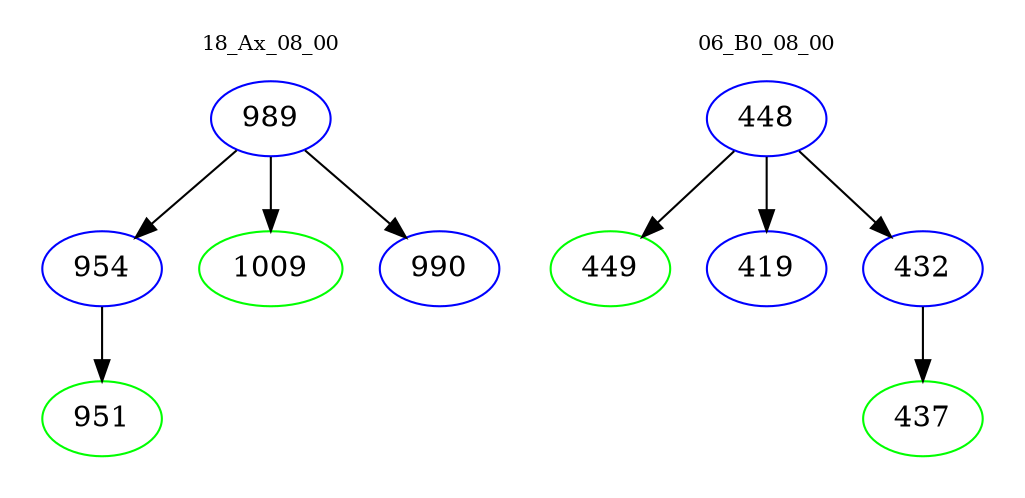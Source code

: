 digraph{
subgraph cluster_0 {
color = white
label = "18_Ax_08_00";
fontsize=10;
T0_989 [label="989", color="blue"]
T0_989 -> T0_954 [color="black"]
T0_954 [label="954", color="blue"]
T0_954 -> T0_951 [color="black"]
T0_951 [label="951", color="green"]
T0_989 -> T0_1009 [color="black"]
T0_1009 [label="1009", color="green"]
T0_989 -> T0_990 [color="black"]
T0_990 [label="990", color="blue"]
}
subgraph cluster_1 {
color = white
label = "06_B0_08_00";
fontsize=10;
T1_448 [label="448", color="blue"]
T1_448 -> T1_449 [color="black"]
T1_449 [label="449", color="green"]
T1_448 -> T1_419 [color="black"]
T1_419 [label="419", color="blue"]
T1_448 -> T1_432 [color="black"]
T1_432 [label="432", color="blue"]
T1_432 -> T1_437 [color="black"]
T1_437 [label="437", color="green"]
}
}
